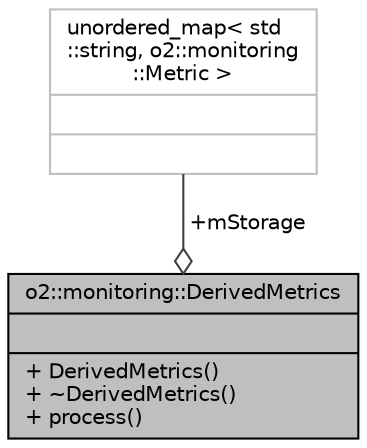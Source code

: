 digraph "o2::monitoring::DerivedMetrics"
{
 // INTERACTIVE_SVG=YES
  bgcolor="transparent";
  edge [fontname="Helvetica",fontsize="10",labelfontname="Helvetica",labelfontsize="10"];
  node [fontname="Helvetica",fontsize="10",shape=record];
  Node1 [label="{o2::monitoring::DerivedMetrics\n||+ DerivedMetrics()\l+ ~DerivedMetrics()\l+ process()\l}",height=0.2,width=0.4,color="black", fillcolor="grey75", style="filled", fontcolor="black"];
  Node2 -> Node1 [color="grey25",fontsize="10",style="solid",label=" +mStorage" ,arrowhead="odiamond",fontname="Helvetica"];
  Node2 [label="{unordered_map\< std\l::string, o2::monitoring\l::Metric \>\n||}",height=0.2,width=0.4,color="grey75"];
}
